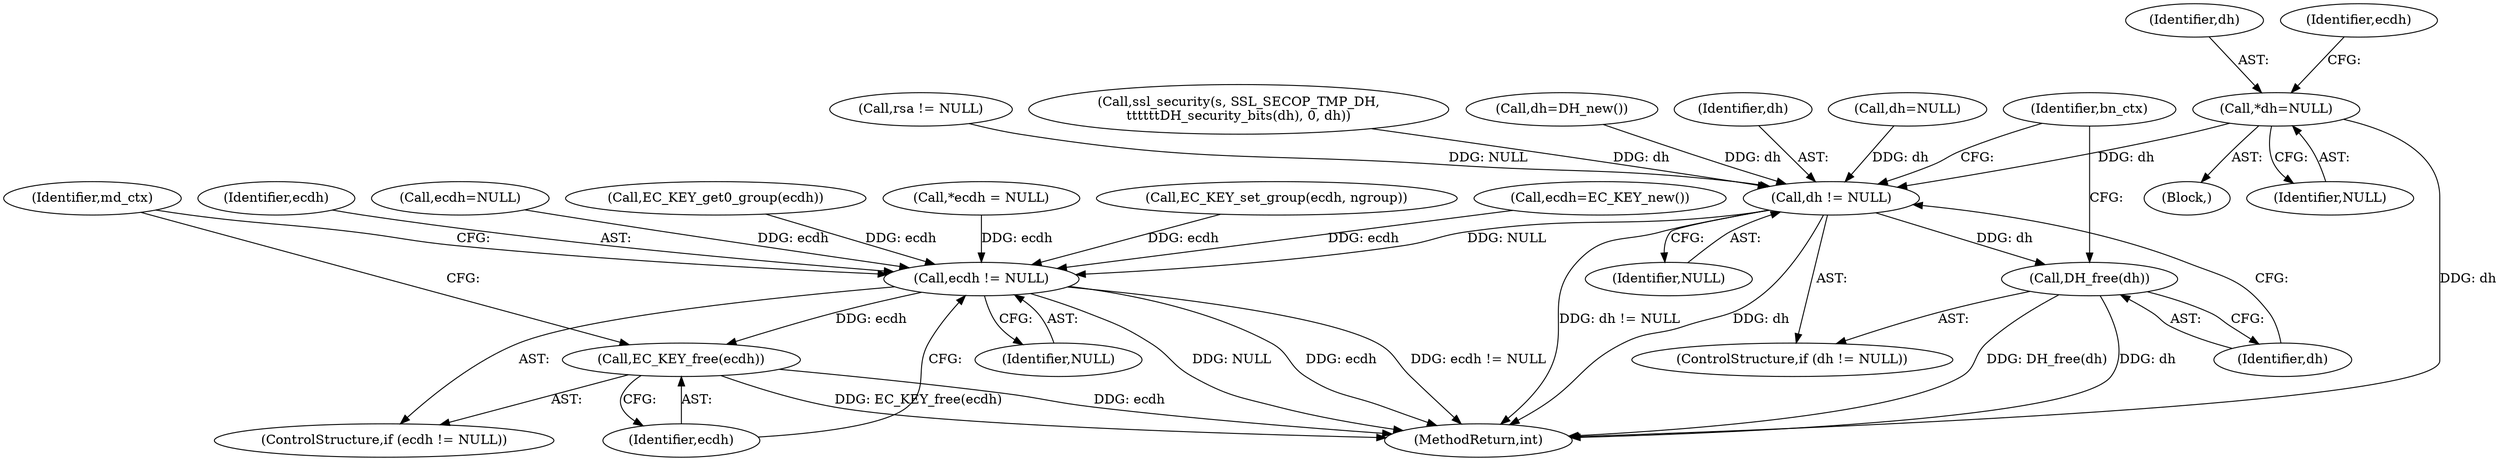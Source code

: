 digraph "0_openssl_b15f8769644b00ef7283521593360b7b2135cb63@pointer" {
"1000154" [label="(Call,*dh=NULL)"];
"1001743" [label="(Call,dh != NULL)"];
"1001746" [label="(Call,DH_free(dh))"];
"1001753" [label="(Call,ecdh != NULL)"];
"1001756" [label="(Call,EC_KEY_free(ecdh))"];
"1001747" [label="(Identifier,dh)"];
"1001180" [label="(Call,ecdh=EC_KEY_new())"];
"1001746" [label="(Call,DH_free(dh))"];
"1001743" [label="(Call,dh != NULL)"];
"1001742" [label="(ControlStructure,if (dh != NULL))"];
"1001749" [label="(Identifier,bn_ctx)"];
"1000930" [label="(Call,dh=DH_new())"];
"1001760" [label="(Identifier,md_ctx)"];
"1001753" [label="(Call,ecdh != NULL)"];
"1001744" [label="(Identifier,dh)"];
"1000155" [label="(Identifier,dh)"];
"1001150" [label="(Call,dh=NULL)"];
"1000156" [label="(Identifier,NULL)"];
"1001757" [label="(Identifier,ecdh)"];
"1001745" [label="(Identifier,NULL)"];
"1001754" [label="(Identifier,ecdh)"];
"1000159" [label="(Identifier,ecdh)"];
"1000127" [label="(Block,)"];
"1001755" [label="(Identifier,NULL)"];
"1001737" [label="(Call,rsa != NULL)"];
"1001752" [label="(ControlStructure,if (ecdh != NULL))"];
"1000154" [label="(Call,*dh=NULL)"];
"1001391" [label="(Call,ecdh=NULL)"];
"1001258" [label="(Call,EC_KEY_get0_group(ecdh))"];
"1001089" [label="(Call,ssl_security(s, SSL_SECOP_TMP_DH,\n\t\t\t\t\t\tDH_security_bits(dh), 0, dh))"];
"1000158" [label="(Call,*ecdh = NULL)"];
"1001764" [label="(MethodReturn,int)"];
"1001756" [label="(Call,EC_KEY_free(ecdh))"];
"1001245" [label="(Call,EC_KEY_set_group(ecdh, ngroup))"];
"1000154" -> "1000127"  [label="AST: "];
"1000154" -> "1000156"  [label="CFG: "];
"1000155" -> "1000154"  [label="AST: "];
"1000156" -> "1000154"  [label="AST: "];
"1000159" -> "1000154"  [label="CFG: "];
"1000154" -> "1001764"  [label="DDG: dh"];
"1000154" -> "1001743"  [label="DDG: dh"];
"1001743" -> "1001742"  [label="AST: "];
"1001743" -> "1001745"  [label="CFG: "];
"1001744" -> "1001743"  [label="AST: "];
"1001745" -> "1001743"  [label="AST: "];
"1001747" -> "1001743"  [label="CFG: "];
"1001749" -> "1001743"  [label="CFG: "];
"1001743" -> "1001764"  [label="DDG: dh != NULL"];
"1001743" -> "1001764"  [label="DDG: dh"];
"1001150" -> "1001743"  [label="DDG: dh"];
"1000930" -> "1001743"  [label="DDG: dh"];
"1001089" -> "1001743"  [label="DDG: dh"];
"1001737" -> "1001743"  [label="DDG: NULL"];
"1001743" -> "1001746"  [label="DDG: dh"];
"1001743" -> "1001753"  [label="DDG: NULL"];
"1001746" -> "1001742"  [label="AST: "];
"1001746" -> "1001747"  [label="CFG: "];
"1001747" -> "1001746"  [label="AST: "];
"1001749" -> "1001746"  [label="CFG: "];
"1001746" -> "1001764"  [label="DDG: dh"];
"1001746" -> "1001764"  [label="DDG: DH_free(dh)"];
"1001753" -> "1001752"  [label="AST: "];
"1001753" -> "1001755"  [label="CFG: "];
"1001754" -> "1001753"  [label="AST: "];
"1001755" -> "1001753"  [label="AST: "];
"1001757" -> "1001753"  [label="CFG: "];
"1001760" -> "1001753"  [label="CFG: "];
"1001753" -> "1001764"  [label="DDG: NULL"];
"1001753" -> "1001764"  [label="DDG: ecdh"];
"1001753" -> "1001764"  [label="DDG: ecdh != NULL"];
"1000158" -> "1001753"  [label="DDG: ecdh"];
"1001180" -> "1001753"  [label="DDG: ecdh"];
"1001245" -> "1001753"  [label="DDG: ecdh"];
"1001391" -> "1001753"  [label="DDG: ecdh"];
"1001258" -> "1001753"  [label="DDG: ecdh"];
"1001753" -> "1001756"  [label="DDG: ecdh"];
"1001756" -> "1001752"  [label="AST: "];
"1001756" -> "1001757"  [label="CFG: "];
"1001757" -> "1001756"  [label="AST: "];
"1001760" -> "1001756"  [label="CFG: "];
"1001756" -> "1001764"  [label="DDG: EC_KEY_free(ecdh)"];
"1001756" -> "1001764"  [label="DDG: ecdh"];
}
